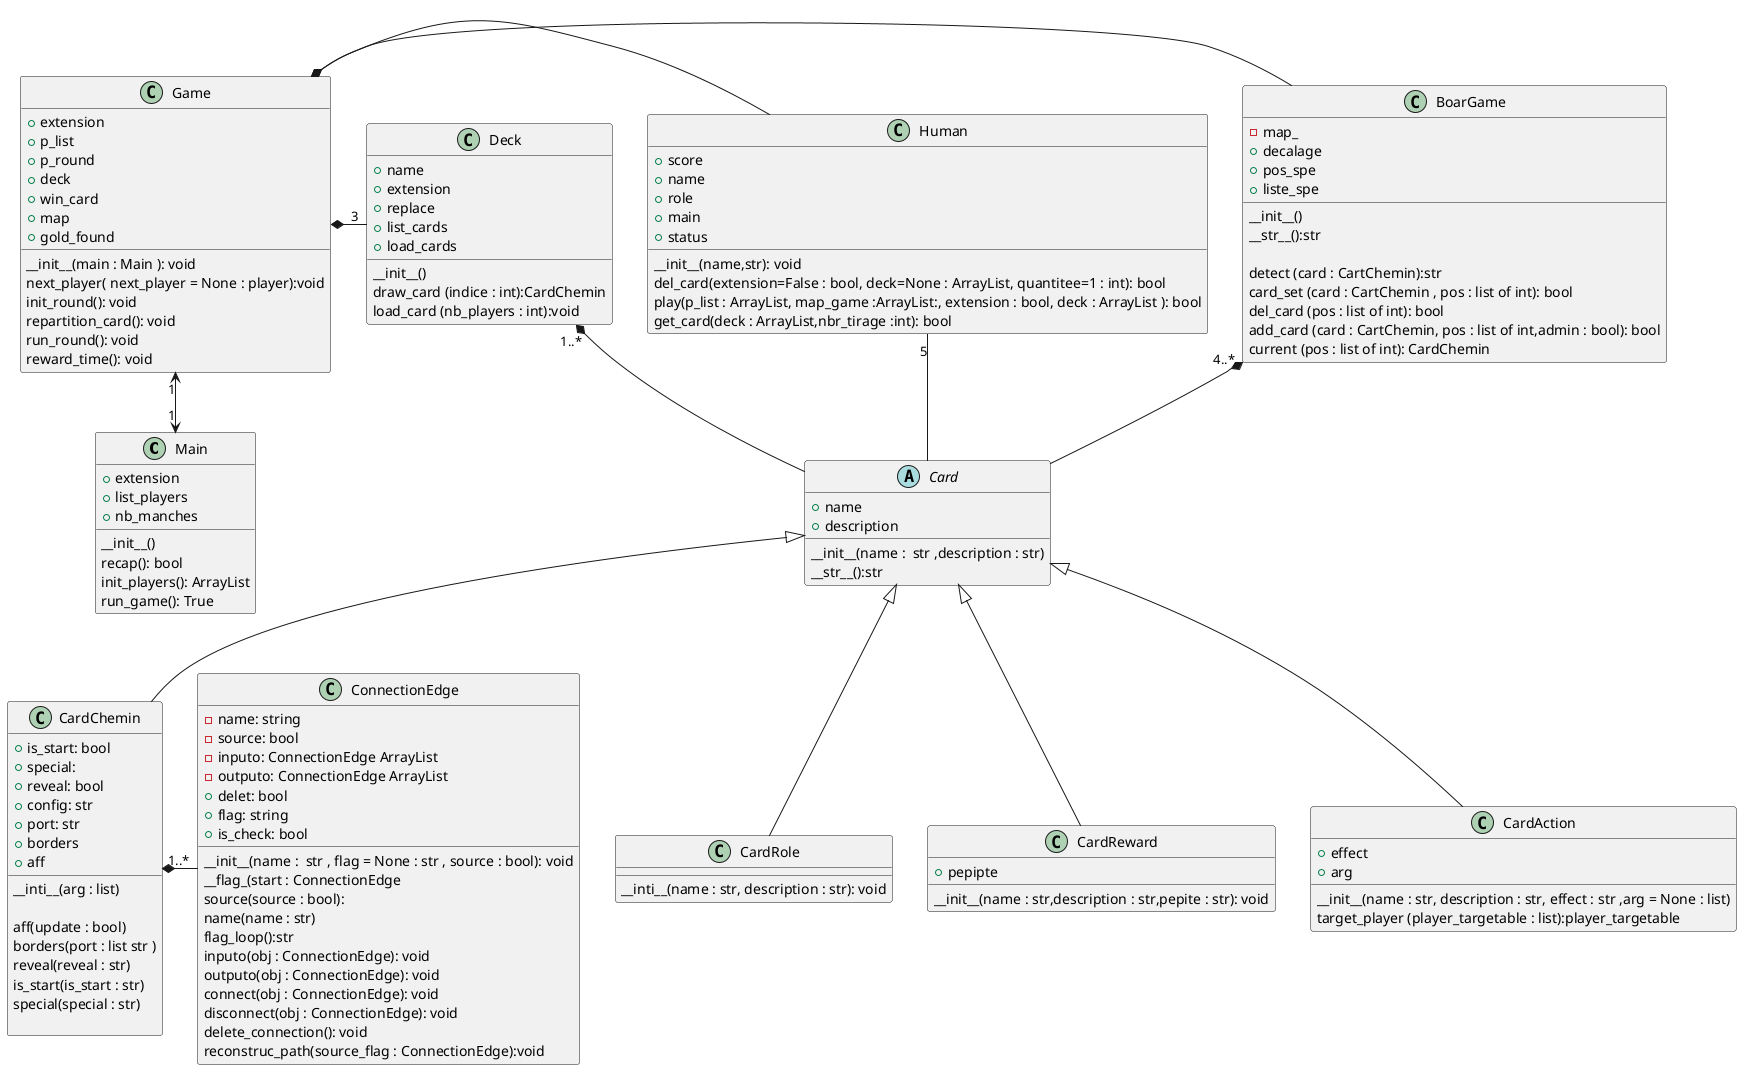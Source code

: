 @startuml
'https://plantuml.com/class-diagram
class Main {
+extension
+list_players
+nb_manches
__
__init__()
recap(): bool
init_players(): ArrayList
run_game(): True
}

Game "1" <-->  "1" Main

class Game{
+extension
+p_list
+p_round
+deck
+win_card
+map
+gold_found
__
__init__(main : Main ): void
next_player( next_player = None : player):void
init_round(): void
repartition_card(): void
run_round(): void
reward_time(): void
}

Game *- BoarGame
Game *- Human
Game *- "3" Deck



class BoarGame{
-map_
+decalage
+pos_spe
+liste_spe
__
__init__()
__str__():str

detect (card : CartChemin):str
card_set (card : CartChemin , pos : list of int): bool
del_card (pos : list of int): bool
add_card (card : CartChemin, pos : list of int,admin : bool): bool
current (pos : list of int): CardChemin
}
BoarGame "4..*" *-- Card

class Human{
+score
+name
+role
+main
+status
__
__init__(name,str): void
del_card(extension=False : bool, deck=None : ArrayList, quantitee=1 : int): bool
play(p_list : ArrayList, map_game :ArrayList:, extension : bool, deck : ArrayList ): bool
get_card(deck : ArrayList,nbr_tirage :int): bool
}
Human"5" -- Card


class Deck{
+name
+extension
+replace
+list_cards
+load_cards
__
__init__()
draw_card (indice : int):CardChemin
load_card (nb_players : int):void
}
Deck "1..*" *-- Card



abstract class Card{
+name
+description
__
__init__(name :  str ,description : str)
__str__():str
}

Card <|-- CardChemin
Card <|-- CardRole
Card <|-- CardReward
Card <|-- CardAction

class CardRole{
__
__inti__(name : str, description : str): void
}

class CardReward{
+pepipte
__
__init__(name : str,description : str,pepite : str): void
}

class CardAction{
+effect
+arg
__
__init__(name : str, description : str, effect : str ,arg = None : list)
target_player (player_targetable : list):player_targetable
}



class CardChemin{
+is_start: bool
+special:
+reveal: bool
+config: str
+port: str
+borders
+aff
__
__inti__(arg : list)

aff(update : bool)
borders(port : list str )
reveal(reveal : str)
is_start(is_start : str)
special(special : str)

}
CardChemin"1..*" *- ConnectionEdge



class ConnectionEdge{
-name: string
-source: bool
-inputo: ConnectionEdge ArrayList
-outputo: ConnectionEdge ArrayList
+delet: bool
+flag: string
+is_check: bool
__
__init__(name :  str , flag = None : str , source : bool): void
__flag_(start : ConnectionEdge
source(source : bool):
name(name : str)
flag_loop():str
inputo(obj : ConnectionEdge): void
outputo(obj : ConnectionEdge): void
connect(obj : ConnectionEdge): void
disconnect(obj : ConnectionEdge): void
delete_connection(): void
reconstruc_path(source_flag : ConnectionEdge):void
}
@enduml
